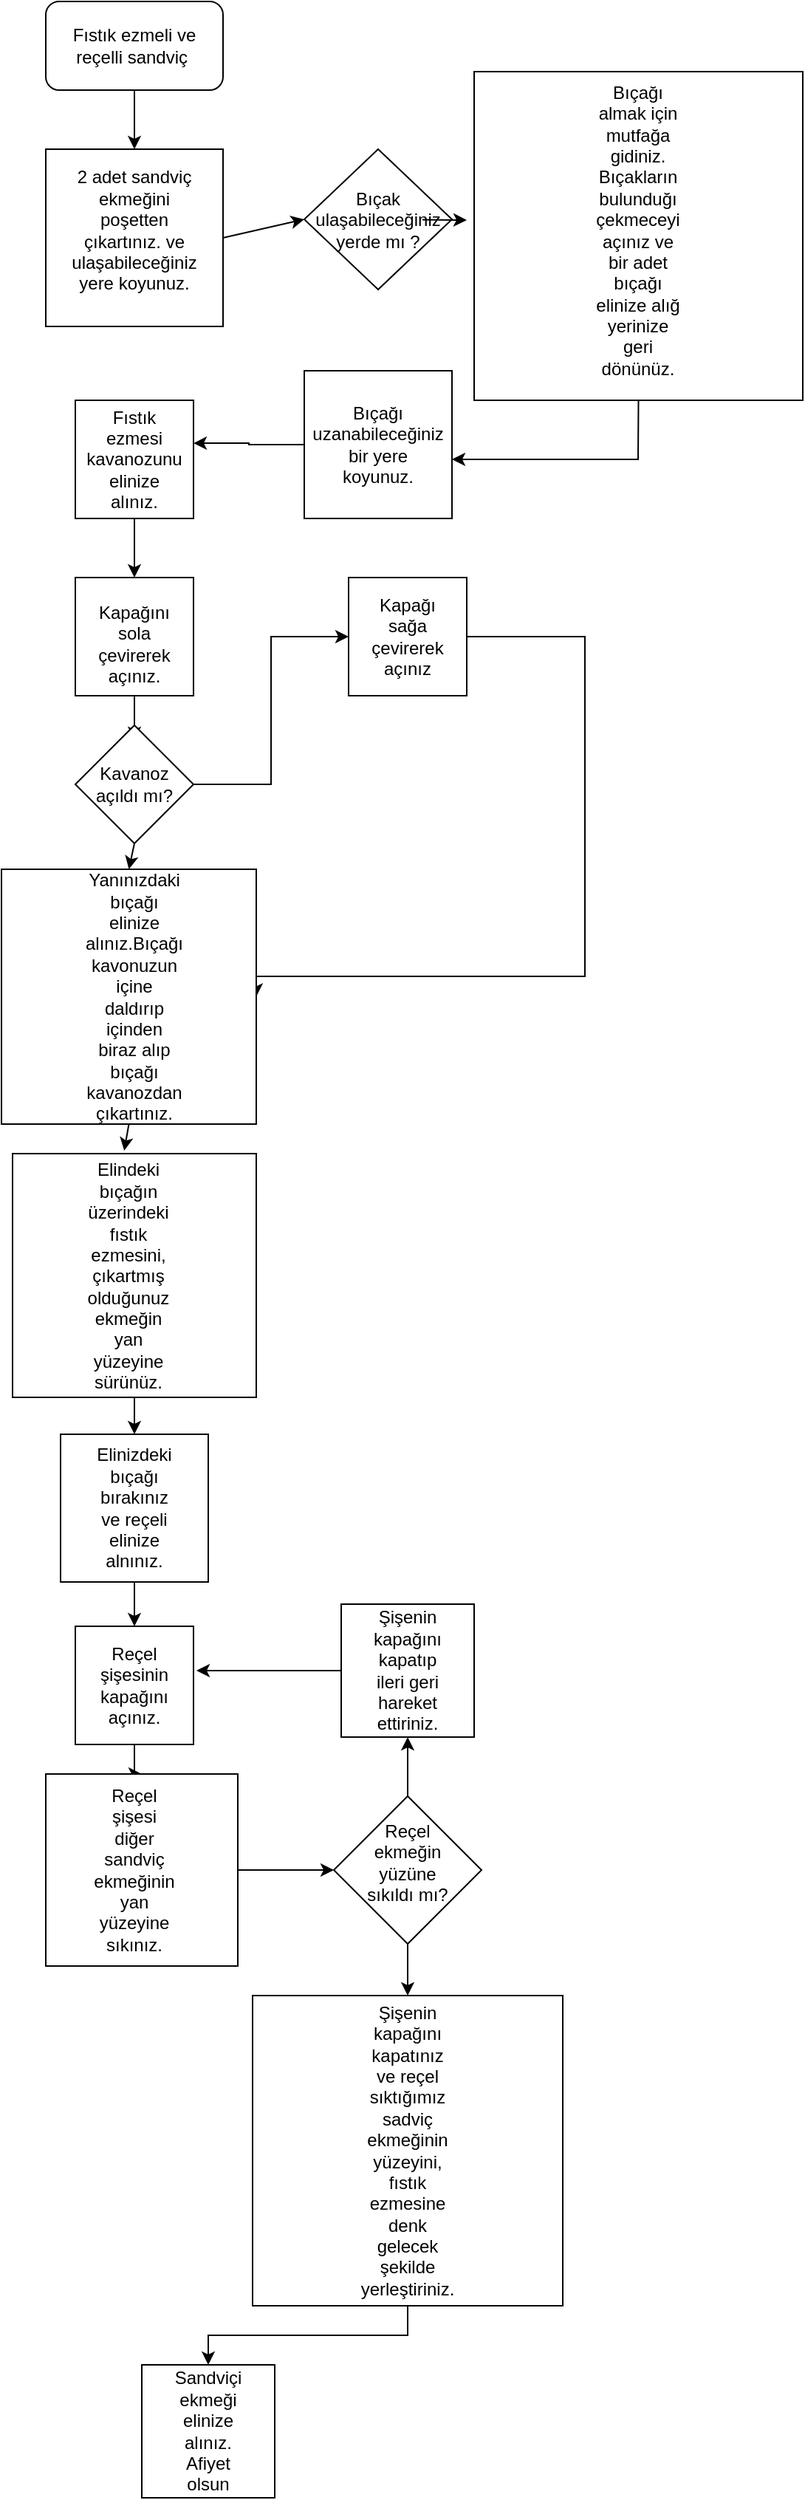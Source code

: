 <mxfile version="20.8.20" type="device"><diagram name="Page-1" id="7kx_6L2zJfkVgi4LBGhA"><mxGraphModel dx="630" dy="1496" grid="1" gridSize="10" guides="1" tooltips="1" connect="1" arrows="1" fold="1" page="1" pageScale="1" pageWidth="850" pageHeight="1100" math="0" shadow="0"><root><mxCell id="0"/><mxCell id="1" parent="0"/><mxCell id="JjUoN6guy2OtsLxcLN5y-73" style="edgeStyle=orthogonalEdgeStyle;rounded=0;orthogonalLoop=1;jettySize=auto;html=1;entryX=0.5;entryY=0;entryDx=0;entryDy=0;" edge="1" parent="1" source="JjUoN6guy2OtsLxcLN5y-5" target="JjUoN6guy2OtsLxcLN5y-65"><mxGeometry relative="1" as="geometry"/></mxCell><mxCell id="JjUoN6guy2OtsLxcLN5y-5" value="" style="rounded=1;whiteSpace=wrap;html=1;" vertex="1" parent="1"><mxGeometry x="305" y="-500" width="120" height="60" as="geometry"/></mxCell><mxCell id="JjUoN6guy2OtsLxcLN5y-6" value="Fıstık ezmeli ve reçelli sandviç&amp;nbsp;" style="text;html=1;strokeColor=none;fillColor=none;align=center;verticalAlign=middle;whiteSpace=wrap;rounded=0;" vertex="1" parent="1"><mxGeometry x="320" y="-487.5" width="90" height="35" as="geometry"/></mxCell><mxCell id="JjUoN6guy2OtsLxcLN5y-8" value="" style="whiteSpace=wrap;html=1;aspect=fixed;" vertex="1" parent="1"><mxGeometry x="325" y="-230" width="80" height="80" as="geometry"/></mxCell><mxCell id="JjUoN6guy2OtsLxcLN5y-9" value="Fıstık ezmesi kavanozunu elinize alınız." style="text;html=1;strokeColor=none;fillColor=none;align=center;verticalAlign=middle;whiteSpace=wrap;rounded=0;" vertex="1" parent="1"><mxGeometry x="330" y="-210" width="70" height="40" as="geometry"/></mxCell><mxCell id="JjUoN6guy2OtsLxcLN5y-50" style="edgeStyle=orthogonalEdgeStyle;rounded=0;orthogonalLoop=1;jettySize=auto;html=1;entryX=0.5;entryY=0;entryDx=0;entryDy=0;" edge="1" parent="1" source="JjUoN6guy2OtsLxcLN5y-10"><mxGeometry relative="1" as="geometry"><mxPoint x="365" as="targetPoint"/></mxGeometry></mxCell><mxCell id="JjUoN6guy2OtsLxcLN5y-10" value="" style="whiteSpace=wrap;html=1;aspect=fixed;" vertex="1" parent="1"><mxGeometry x="325" y="-110" width="80" height="80" as="geometry"/></mxCell><mxCell id="JjUoN6guy2OtsLxcLN5y-11" value="Kapağını sola çevirerek açınız." style="text;html=1;strokeColor=none;fillColor=none;align=center;verticalAlign=middle;whiteSpace=wrap;rounded=0;" vertex="1" parent="1"><mxGeometry x="335" y="-80" width="60" height="30" as="geometry"/></mxCell><mxCell id="JjUoN6guy2OtsLxcLN5y-12" value="" style="endArrow=classic;html=1;rounded=0;exitX=0.5;exitY=1;exitDx=0;exitDy=0;entryX=0.5;entryY=0;entryDx=0;entryDy=0;" edge="1" parent="1" source="JjUoN6guy2OtsLxcLN5y-8" target="JjUoN6guy2OtsLxcLN5y-10"><mxGeometry width="50" height="50" relative="1" as="geometry"><mxPoint x="450" y="-110" as="sourcePoint"/><mxPoint x="500" y="-160" as="targetPoint"/></mxGeometry></mxCell><mxCell id="JjUoN6guy2OtsLxcLN5y-62" style="edgeStyle=orthogonalEdgeStyle;rounded=0;orthogonalLoop=1;jettySize=auto;html=1;entryX=0;entryY=0.5;entryDx=0;entryDy=0;" edge="1" parent="1" source="JjUoN6guy2OtsLxcLN5y-15" target="JjUoN6guy2OtsLxcLN5y-61"><mxGeometry relative="1" as="geometry"/></mxCell><mxCell id="JjUoN6guy2OtsLxcLN5y-15" value="" style="rhombus;whiteSpace=wrap;html=1;" vertex="1" parent="1"><mxGeometry x="325" y="-10" width="80" height="80" as="geometry"/></mxCell><mxCell id="JjUoN6guy2OtsLxcLN5y-16" value="Kavanoz açıldı mı?" style="text;html=1;strokeColor=none;fillColor=none;align=center;verticalAlign=middle;whiteSpace=wrap;rounded=0;" vertex="1" parent="1"><mxGeometry x="335" y="15" width="60" height="30" as="geometry"/></mxCell><mxCell id="JjUoN6guy2OtsLxcLN5y-75" style="edgeStyle=orthogonalEdgeStyle;rounded=0;orthogonalLoop=1;jettySize=auto;html=1;entryX=1;entryY=0.5;entryDx=0;entryDy=0;" edge="1" parent="1" source="JjUoN6guy2OtsLxcLN5y-61" target="JjUoN6guy2OtsLxcLN5y-74"><mxGeometry relative="1" as="geometry"><Array as="points"><mxPoint x="670" y="-70"/><mxPoint x="670" y="160"/></Array></mxGeometry></mxCell><mxCell id="JjUoN6guy2OtsLxcLN5y-61" value="" style="whiteSpace=wrap;html=1;aspect=fixed;" vertex="1" parent="1"><mxGeometry x="510" y="-110" width="80" height="80" as="geometry"/></mxCell><mxCell id="JjUoN6guy2OtsLxcLN5y-63" value="Kapağı sağa çevirerek açınız" style="text;html=1;strokeColor=none;fillColor=none;align=center;verticalAlign=middle;whiteSpace=wrap;rounded=0;" vertex="1" parent="1"><mxGeometry x="520" y="-85" width="60" height="30" as="geometry"/></mxCell><mxCell id="JjUoN6guy2OtsLxcLN5y-65" value="" style="whiteSpace=wrap;html=1;aspect=fixed;" vertex="1" parent="1"><mxGeometry x="305" y="-400" width="120" height="120" as="geometry"/></mxCell><mxCell id="JjUoN6guy2OtsLxcLN5y-66" value="2 adet sandviç ekmeğini poşetten çıkartınız. ve ulaşabileceğiniz yere koyunuz." style="text;html=1;strokeColor=none;fillColor=none;align=center;verticalAlign=middle;whiteSpace=wrap;rounded=0;" vertex="1" parent="1"><mxGeometry x="335" y="-360" width="60" height="30" as="geometry"/></mxCell><mxCell id="JjUoN6guy2OtsLxcLN5y-74" value="" style="whiteSpace=wrap;html=1;aspect=fixed;" vertex="1" parent="1"><mxGeometry x="275" y="87.5" width="172.5" height="172.5" as="geometry"/></mxCell><mxCell id="JjUoN6guy2OtsLxcLN5y-76" value="Yanınızdaki bıçağı elinize alınız.Bıçağı kavonuzun içine daldırıp içinden biraz alıp bıçağı kavanozdan çıkartınız." style="text;html=1;strokeColor=none;fillColor=none;align=center;verticalAlign=middle;whiteSpace=wrap;rounded=0;" vertex="1" parent="1"><mxGeometry x="335" y="158.75" width="60" height="30" as="geometry"/></mxCell><mxCell id="JjUoN6guy2OtsLxcLN5y-86" style="edgeStyle=orthogonalEdgeStyle;rounded=0;orthogonalLoop=1;jettySize=auto;html=1;entryX=0.5;entryY=0;entryDx=0;entryDy=0;" edge="1" parent="1" source="JjUoN6guy2OtsLxcLN5y-81" target="JjUoN6guy2OtsLxcLN5y-83"><mxGeometry relative="1" as="geometry"/></mxCell><mxCell id="JjUoN6guy2OtsLxcLN5y-81" value="" style="whiteSpace=wrap;html=1;aspect=fixed;" vertex="1" parent="1"><mxGeometry x="282.5" y="280" width="165" height="165" as="geometry"/></mxCell><mxCell id="JjUoN6guy2OtsLxcLN5y-82" value="Elindeki bıçağın üzerindeki fıstık ezmesini, çıkartmış olduğunuz ekmeğin yan yüzeyine sürünüz." style="text;html=1;strokeColor=none;fillColor=none;align=center;verticalAlign=middle;whiteSpace=wrap;rounded=0;" vertex="1" parent="1"><mxGeometry x="331.25" y="347.5" width="60" height="30" as="geometry"/></mxCell><mxCell id="JjUoN6guy2OtsLxcLN5y-90" style="edgeStyle=orthogonalEdgeStyle;rounded=0;orthogonalLoop=1;jettySize=auto;html=1;entryX=0.5;entryY=0;entryDx=0;entryDy=0;" edge="1" parent="1" source="JjUoN6guy2OtsLxcLN5y-83" target="JjUoN6guy2OtsLxcLN5y-87"><mxGeometry relative="1" as="geometry"/></mxCell><mxCell id="JjUoN6guy2OtsLxcLN5y-83" value="" style="whiteSpace=wrap;html=1;aspect=fixed;" vertex="1" parent="1"><mxGeometry x="315" y="470" width="100" height="100" as="geometry"/></mxCell><mxCell id="JjUoN6guy2OtsLxcLN5y-84" value="Elinizdeki bıçağı bırakınız ve reçeli elinize alnınız." style="text;html=1;strokeColor=none;fillColor=none;align=center;verticalAlign=middle;whiteSpace=wrap;rounded=0;" vertex="1" parent="1"><mxGeometry x="335" y="505" width="60" height="30" as="geometry"/></mxCell><mxCell id="JjUoN6guy2OtsLxcLN5y-93" style="edgeStyle=orthogonalEdgeStyle;rounded=0;orthogonalLoop=1;jettySize=auto;html=1;entryX=0.5;entryY=0;entryDx=0;entryDy=0;" edge="1" parent="1" source="JjUoN6guy2OtsLxcLN5y-87" target="JjUoN6guy2OtsLxcLN5y-91"><mxGeometry relative="1" as="geometry"/></mxCell><mxCell id="JjUoN6guy2OtsLxcLN5y-87" value="" style="whiteSpace=wrap;html=1;aspect=fixed;" vertex="1" parent="1"><mxGeometry x="325" y="600" width="80" height="80" as="geometry"/></mxCell><mxCell id="JjUoN6guy2OtsLxcLN5y-88" value="Reçel şişesinin kapağını açınız." style="text;html=1;strokeColor=none;fillColor=none;align=center;verticalAlign=middle;whiteSpace=wrap;rounded=0;" vertex="1" parent="1"><mxGeometry x="335" y="625" width="60" height="30" as="geometry"/></mxCell><mxCell id="JjUoN6guy2OtsLxcLN5y-99" style="edgeStyle=orthogonalEdgeStyle;rounded=0;orthogonalLoop=1;jettySize=auto;html=1;entryX=0;entryY=0.5;entryDx=0;entryDy=0;" edge="1" parent="1" source="JjUoN6guy2OtsLxcLN5y-91" target="JjUoN6guy2OtsLxcLN5y-94"><mxGeometry relative="1" as="geometry"/></mxCell><mxCell id="JjUoN6guy2OtsLxcLN5y-91" value="" style="whiteSpace=wrap;html=1;aspect=fixed;" vertex="1" parent="1"><mxGeometry x="305" y="700" width="130" height="130" as="geometry"/></mxCell><mxCell id="JjUoN6guy2OtsLxcLN5y-92" value="Reçel şişesi diğer sandviç ekmeğinin yan yüzeyine sıkınız." style="text;html=1;strokeColor=none;fillColor=none;align=center;verticalAlign=middle;whiteSpace=wrap;rounded=0;" vertex="1" parent="1"><mxGeometry x="335" y="750" width="60" height="30" as="geometry"/></mxCell><mxCell id="JjUoN6guy2OtsLxcLN5y-100" style="edgeStyle=orthogonalEdgeStyle;rounded=0;orthogonalLoop=1;jettySize=auto;html=1;entryX=0.5;entryY=1;entryDx=0;entryDy=0;" edge="1" parent="1" source="JjUoN6guy2OtsLxcLN5y-94" target="JjUoN6guy2OtsLxcLN5y-96"><mxGeometry relative="1" as="geometry"/></mxCell><mxCell id="JjUoN6guy2OtsLxcLN5y-106" style="edgeStyle=orthogonalEdgeStyle;rounded=0;orthogonalLoop=1;jettySize=auto;html=1;entryX=0.5;entryY=0;entryDx=0;entryDy=0;" edge="1" parent="1" source="JjUoN6guy2OtsLxcLN5y-94" target="JjUoN6guy2OtsLxcLN5y-102"><mxGeometry relative="1" as="geometry"/></mxCell><mxCell id="JjUoN6guy2OtsLxcLN5y-94" value="" style="rhombus;whiteSpace=wrap;html=1;" vertex="1" parent="1"><mxGeometry x="500" y="715" width="100" height="100" as="geometry"/></mxCell><mxCell id="JjUoN6guy2OtsLxcLN5y-95" value="Reçel ekmeğin yüzüne sıkıldı mı?" style="text;html=1;strokeColor=none;fillColor=none;align=center;verticalAlign=middle;whiteSpace=wrap;rounded=0;" vertex="1" parent="1"><mxGeometry x="520" y="745" width="60" height="30" as="geometry"/></mxCell><mxCell id="JjUoN6guy2OtsLxcLN5y-101" style="edgeStyle=orthogonalEdgeStyle;rounded=0;orthogonalLoop=1;jettySize=auto;html=1;entryX=1.025;entryY=0.375;entryDx=0;entryDy=0;entryPerimeter=0;" edge="1" parent="1" source="JjUoN6guy2OtsLxcLN5y-96" target="JjUoN6guy2OtsLxcLN5y-87"><mxGeometry relative="1" as="geometry"/></mxCell><mxCell id="JjUoN6guy2OtsLxcLN5y-96" value="" style="whiteSpace=wrap;html=1;aspect=fixed;" vertex="1" parent="1"><mxGeometry x="505" y="585" width="90" height="90" as="geometry"/></mxCell><mxCell id="JjUoN6guy2OtsLxcLN5y-97" value="Şişenin kapağını kapatıp ileri geri hareket ettiriniz." style="text;html=1;strokeColor=none;fillColor=none;align=center;verticalAlign=middle;whiteSpace=wrap;rounded=0;" vertex="1" parent="1"><mxGeometry x="520" y="615" width="60" height="30" as="geometry"/></mxCell><mxCell id="JjUoN6guy2OtsLxcLN5y-111" style="edgeStyle=orthogonalEdgeStyle;rounded=0;orthogonalLoop=1;jettySize=auto;html=1;entryX=0.5;entryY=0;entryDx=0;entryDy=0;" edge="1" parent="1" source="JjUoN6guy2OtsLxcLN5y-102" target="JjUoN6guy2OtsLxcLN5y-107"><mxGeometry relative="1" as="geometry"/></mxCell><mxCell id="JjUoN6guy2OtsLxcLN5y-102" value="" style="whiteSpace=wrap;html=1;aspect=fixed;" vertex="1" parent="1"><mxGeometry x="445" y="850" width="210" height="210" as="geometry"/></mxCell><mxCell id="JjUoN6guy2OtsLxcLN5y-103" value="Şişenin kapağını kapatınız ve reçel sıktığımız sadviç ekmeğinin yüzeyini, fıstık ezmesine denk gelecek şekilde yerleştiriniz." style="text;html=1;strokeColor=none;fillColor=none;align=center;verticalAlign=middle;whiteSpace=wrap;rounded=0;" vertex="1" parent="1"><mxGeometry x="520" y="940" width="60" height="30" as="geometry"/></mxCell><mxCell id="JjUoN6guy2OtsLxcLN5y-107" value="" style="whiteSpace=wrap;html=1;aspect=fixed;" vertex="1" parent="1"><mxGeometry x="370" y="1100" width="90" height="90" as="geometry"/></mxCell><mxCell id="JjUoN6guy2OtsLxcLN5y-110" value="Sandviçi ekmeği elinize alınız. Afiyet olsun" style="text;html=1;strokeColor=none;fillColor=none;align=center;verticalAlign=middle;whiteSpace=wrap;rounded=0;" vertex="1" parent="1"><mxGeometry x="385" y="1130" width="60" height="30" as="geometry"/></mxCell><mxCell id="JjUoN6guy2OtsLxcLN5y-118" value="" style="endArrow=classic;html=1;rounded=0;exitX=0.5;exitY=1;exitDx=0;exitDy=0;entryX=0.5;entryY=0;entryDx=0;entryDy=0;" edge="1" parent="1" source="JjUoN6guy2OtsLxcLN5y-15" target="JjUoN6guy2OtsLxcLN5y-74"><mxGeometry width="50" height="50" relative="1" as="geometry"><mxPoint x="470" y="160" as="sourcePoint"/><mxPoint x="520" y="110" as="targetPoint"/></mxGeometry></mxCell><mxCell id="JjUoN6guy2OtsLxcLN5y-123" value="" style="endArrow=classic;html=1;rounded=0;exitX=0.5;exitY=1;exitDx=0;exitDy=0;entryX=0.458;entryY=-0.012;entryDx=0;entryDy=0;entryPerimeter=0;" edge="1" parent="1" source="JjUoN6guy2OtsLxcLN5y-74" target="JjUoN6guy2OtsLxcLN5y-81"><mxGeometry width="50" height="50" relative="1" as="geometry"><mxPoint x="470" y="260" as="sourcePoint"/><mxPoint x="520" y="210" as="targetPoint"/></mxGeometry></mxCell><mxCell id="JjUoN6guy2OtsLxcLN5y-124" value="" style="rhombus;whiteSpace=wrap;html=1;" vertex="1" parent="1"><mxGeometry x="480" y="-400" width="100" height="95" as="geometry"/></mxCell><mxCell id="JjUoN6guy2OtsLxcLN5y-125" value="Bıçak ulaşabileceğiniz yerde mı ?" style="text;html=1;strokeColor=none;fillColor=none;align=center;verticalAlign=middle;whiteSpace=wrap;rounded=0;" vertex="1" parent="1"><mxGeometry x="500" y="-367.5" width="60" height="30" as="geometry"/></mxCell><mxCell id="JjUoN6guy2OtsLxcLN5y-127" value="" style="endArrow=classic;html=1;rounded=0;exitX=1;exitY=0.5;exitDx=0;exitDy=0;entryX=0;entryY=0.5;entryDx=0;entryDy=0;" edge="1" parent="1" source="JjUoN6guy2OtsLxcLN5y-65" target="JjUoN6guy2OtsLxcLN5y-124"><mxGeometry width="50" height="50" relative="1" as="geometry"><mxPoint x="470" y="-260" as="sourcePoint"/><mxPoint x="520" y="-310" as="targetPoint"/></mxGeometry></mxCell><mxCell id="JjUoN6guy2OtsLxcLN5y-128" value="" style="whiteSpace=wrap;html=1;aspect=fixed;" vertex="1" parent="1"><mxGeometry x="595" y="-452.5" width="222.5" height="222.5" as="geometry"/></mxCell><mxCell id="JjUoN6guy2OtsLxcLN5y-129" value="Bıçağı almak için mutfağa gidiniz. Bıçakların bulunduğı çekmeceyi açınız ve bir adet bıçağı elinize alığ yerinize geri dönünüz." style="text;html=1;strokeColor=none;fillColor=none;align=center;verticalAlign=middle;whiteSpace=wrap;rounded=0;" vertex="1" parent="1"><mxGeometry x="676.25" y="-360" width="60" height="30" as="geometry"/></mxCell><mxCell id="JjUoN6guy2OtsLxcLN5y-130" value="" style="endArrow=classic;html=1;rounded=0;" edge="1" parent="1" source="JjUoN6guy2OtsLxcLN5y-125"><mxGeometry width="50" height="50" relative="1" as="geometry"><mxPoint x="560" y="-302.5" as="sourcePoint"/><mxPoint x="590" y="-352" as="targetPoint"/></mxGeometry></mxCell><mxCell id="JjUoN6guy2OtsLxcLN5y-131" value="" style="endArrow=classic;html=1;rounded=0;exitX=0.5;exitY=1;exitDx=0;exitDy=0;" edge="1" parent="1" source="JjUoN6guy2OtsLxcLN5y-128"><mxGeometry width="50" height="50" relative="1" as="geometry"><mxPoint x="710" y="-190" as="sourcePoint"/><mxPoint x="580" y="-190" as="targetPoint"/><Array as="points"><mxPoint x="706" y="-190"/></Array></mxGeometry></mxCell><mxCell id="JjUoN6guy2OtsLxcLN5y-134" style="edgeStyle=orthogonalEdgeStyle;rounded=0;orthogonalLoop=1;jettySize=auto;html=1;entryX=1;entryY=0.363;entryDx=0;entryDy=0;entryPerimeter=0;" edge="1" parent="1" source="JjUoN6guy2OtsLxcLN5y-132" target="JjUoN6guy2OtsLxcLN5y-8"><mxGeometry relative="1" as="geometry"/></mxCell><mxCell id="JjUoN6guy2OtsLxcLN5y-132" value="" style="whiteSpace=wrap;html=1;aspect=fixed;" vertex="1" parent="1"><mxGeometry x="480" y="-250" width="100" height="100" as="geometry"/></mxCell><mxCell id="JjUoN6guy2OtsLxcLN5y-133" value="Bıçağı uzanabileceğiniz bir yere koyunuz." style="text;html=1;strokeColor=none;fillColor=none;align=center;verticalAlign=middle;whiteSpace=wrap;rounded=0;" vertex="1" parent="1"><mxGeometry x="500" y="-215" width="60" height="30" as="geometry"/></mxCell></root></mxGraphModel></diagram></mxfile>